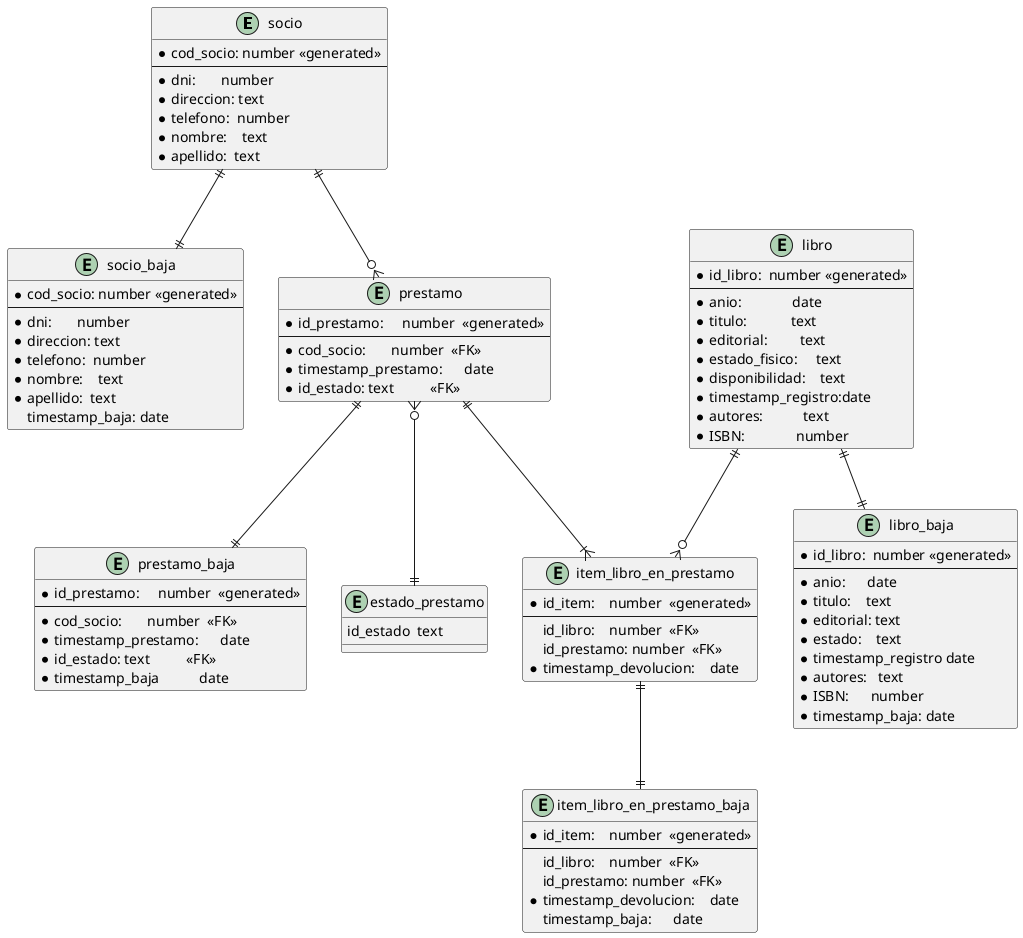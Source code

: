 @startuml
  entity socio{
    *cod_socio: number «generated»
    --
    *dni:       number
    *direccion: text
    *telefono:  number
    *nombre:    text
    *apellido:  text
  }

  entity socio_baja{
    *cod_socio: number «generated»
    --
    *dni:       number
    *direccion: text
    *telefono:  number
    *nombre:    text
    *apellido:  text
    timestamp_baja: date
  }

  entity libro{
    *id_libro:  number «generated»
    --
    *anio:              date
    *titulo:            text
    *editorial:         text
    *estado_fisico:     text
    *disponibilidad:    text
    *timestamp_registro:date
    *autores:           text
    *ISBN:              number
  }

  entity libro_baja{
    *id_libro:  number «generated»
    --
    *anio:      date
    *titulo:    text
    *editorial: text
    *estado:    text
    *timestamp_registro date
    *autores:   text
    *ISBN:      number
    *timestamp_baja: date
  }

  entity item_libro_en_prestamo {
    *id_item:    number  «generated»
    --
    id_libro:    number  «FK»
    id_prestamo: number  «FK»
    *timestamp_devolucion:    date
  }

  entity item_libro_en_prestamo_baja {
    *id_item:    number  «generated»
    --
    id_libro:    number  «FK»
    id_prestamo: number  «FK»
    *timestamp_devolucion:    date
    timestamp_baja:      date
  }

  entity prestamo{
    *id_prestamo:     number  «generated»
    --
    *cod_socio:       number  «FK»
    *timestamp_prestamo:      date
    *id_estado: text          «FK»
  }

  entity prestamo_baja{
    *id_prestamo:     number  «generated»
    --
    *cod_socio:       number  «FK»
    *timestamp_prestamo:      date
    *id_estado: text          «FK»
    *timestamp_baja           date
  }

  entity estado_prestamo{
    id_estado  text
  }

libro     ||--o{    item_libro_en_prestamo
prestamo  ||--|{    item_libro_en_prestamo
socio     ||--o{    prestamo
prestamo  }o--||    estado_prestamo

libro     ||--||    libro_baja
prestamo  ||--||    prestamo_baja
socio     ||--||    socio_baja
item_libro_en_prestamo  ||--||    item_libro_en_prestamo_baja
@enduml
